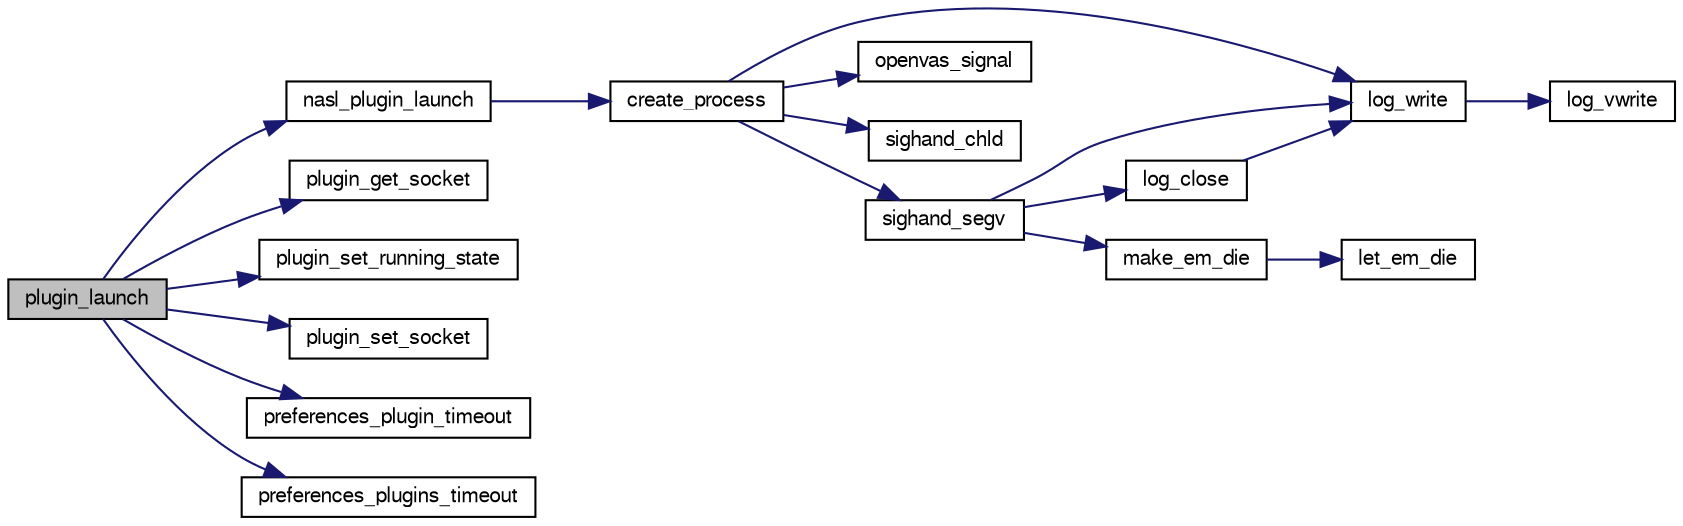 digraph G
{
  bgcolor="transparent";
  edge [fontname="FreeSans",fontsize="10",labelfontname="FreeSans",labelfontsize="10"];
  node [fontname="FreeSans",fontsize="10",shape=record];
  rankdir=LR;
  Node1 [label="plugin_launch",height=0.2,width=0.4,color="black", fillcolor="grey75", style="filled" fontcolor="black"];
  Node1 -> Node2 [color="midnightblue",fontsize="10",style="solid",fontname="FreeSans"];
  Node2 [label="nasl_plugin_launch",height=0.2,width=0.4,color="black",URL="$nasl__plugins_8c.html#ad74488d2d926d73bd57e099dd03d565c",tooltip="Launch a NASL plugin."];
  Node2 -> Node3 [color="midnightblue",fontsize="10",style="solid",fontname="FreeSans"];
  Node3 [label="create_process",height=0.2,width=0.4,color="black",URL="$processes_8c.html#ae77cd660c7151420e84d1a570d820088",tooltip="Create a new process (fork)."];
  Node3 -> Node4 [color="midnightblue",fontsize="10",style="solid",fontname="FreeSans"];
  Node4 [label="log_write",height=0.2,width=0.4,color="black",URL="$log_8c.html#aebd780cf62bc3eed16f852bd30250a3a"];
  Node4 -> Node5 [color="midnightblue",fontsize="10",style="solid",fontname="FreeSans"];
  Node5 [label="log_vwrite",height=0.2,width=0.4,color="black",URL="$log_8c.html#a20d71c8bbe1b9014a523f38e2fabbc02"];
  Node3 -> Node6 [color="midnightblue",fontsize="10",style="solid",fontname="FreeSans"];
  Node6 [label="openvas_signal",height=0.2,width=0.4,color="black",URL="$sighand_8c.html#a79924eec27b80a8b35a2d7eee432da0c"];
  Node3 -> Node7 [color="midnightblue",fontsize="10",style="solid",fontname="FreeSans"];
  Node7 [label="sighand_chld",height=0.2,width=0.4,color="black",URL="$sighand_8c.html#a16a0056933faa106033b1b52eba444c2"];
  Node3 -> Node8 [color="midnightblue",fontsize="10",style="solid",fontname="FreeSans"];
  Node8 [label="sighand_segv",height=0.2,width=0.4,color="black",URL="$sighand_8c.html#ac01ccf3a871f92b52595314e836dee5e"];
  Node8 -> Node9 [color="midnightblue",fontsize="10",style="solid",fontname="FreeSans"];
  Node9 [label="log_close",height=0.2,width=0.4,color="black",URL="$log_8c.html#aa1b92b4411527ad313da4a0be494d903"];
  Node9 -> Node4 [color="midnightblue",fontsize="10",style="solid",fontname="FreeSans"];
  Node8 -> Node4 [color="midnightblue",fontsize="10",style="solid",fontname="FreeSans"];
  Node8 -> Node10 [color="midnightblue",fontsize="10",style="solid",fontname="FreeSans"];
  Node10 [label="make_em_die",height=0.2,width=0.4,color="black",URL="$sighand_8c.html#afc872d24a14d291851ddfb49d14f77d0"];
  Node10 -> Node11 [color="midnightblue",fontsize="10",style="solid",fontname="FreeSans"];
  Node11 [label="let_em_die",height=0.2,width=0.4,color="black",URL="$sighand_8c.html#aadd2226b7723730e4d5ec1ca539cd946"];
  Node1 -> Node12 [color="midnightblue",fontsize="10",style="solid",fontname="FreeSans"];
  Node12 [label="plugin_get_socket",height=0.2,width=0.4,color="black",URL="$pluginload_8c.html#ad79649a7b47845532dcfab14b5cd0b65"];
  Node1 -> Node13 [color="midnightblue",fontsize="10",style="solid",fontname="FreeSans"];
  Node13 [label="plugin_set_running_state",height=0.2,width=0.4,color="black",URL="$pluginscheduler_8c.html#a0009aa6c7d451e7c50fd5589dcc5a998"];
  Node1 -> Node14 [color="midnightblue",fontsize="10",style="solid",fontname="FreeSans"];
  Node14 [label="plugin_set_socket",height=0.2,width=0.4,color="black",URL="$pluginload_8c.html#a1b75f999ac719c2c50af5c468c83bc7a"];
  Node1 -> Node15 [color="midnightblue",fontsize="10",style="solid",fontname="FreeSans"];
  Node15 [label="preferences_plugin_timeout",height=0.2,width=0.4,color="black",URL="$preferences_8c.html#a19c7275ae9f54fa1758d76354ac1f8c7",tooltip="Returns the timeout defined by the client or 0 if none was set."];
  Node1 -> Node16 [color="midnightblue",fontsize="10",style="solid",fontname="FreeSans"];
  Node16 [label="preferences_plugins_timeout",height=0.2,width=0.4,color="black",URL="$preferences_8c.html#a7442fa49b37b619c8823965e0822f9ae"];
}
